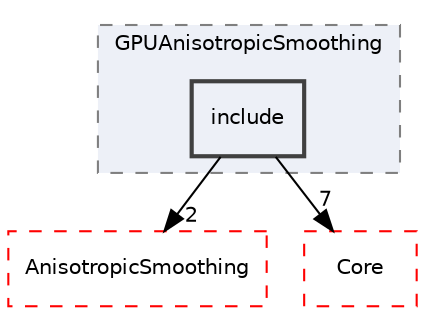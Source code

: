 digraph "include"
{
 // LATEX_PDF_SIZE
  edge [fontname="Helvetica",fontsize="10",labelfontname="Helvetica",labelfontsize="10"];
  node [fontname="Helvetica",fontsize="10",shape=record];
  compound=true
  subgraph clusterdir_c8267ed67f0b5771ad9099e7477e4f96 {
    graph [ bgcolor="#edf0f7", pencolor="grey50", style="filled,dashed,", label="GPUAnisotropicSmoothing", fontname="Helvetica", fontsize="10", URL="dir_c8267ed67f0b5771ad9099e7477e4f96.html"]
  dir_4cea8b6d9ce32c7c1a1d07c46a42d60d [shape=box, label="include", style="filled,bold,", fillcolor="#edf0f7", color="grey25", URL="dir_4cea8b6d9ce32c7c1a1d07c46a42d60d.html"];
  }
  dir_af58e6114253ac7fa21c5f6f4e65af96 [shape=box, label="AnisotropicSmoothing", style="dashed,", fillcolor="#edf0f7", color="red", URL="dir_af58e6114253ac7fa21c5f6f4e65af96.html"];
  dir_cac7f9cecb9aa42a0bd05452dddd8a21 [shape=box, label="Core", style="dashed,", fillcolor="#edf0f7", color="red", URL="dir_cac7f9cecb9aa42a0bd05452dddd8a21.html"];
  dir_4cea8b6d9ce32c7c1a1d07c46a42d60d->dir_af58e6114253ac7fa21c5f6f4e65af96 [headlabel="2", labeldistance=1.5 headhref="dir_000087_000000.html"];
  dir_4cea8b6d9ce32c7c1a1d07c46a42d60d->dir_cac7f9cecb9aa42a0bd05452dddd8a21 [headlabel="7", labeldistance=1.5 headhref="dir_000087_000014.html"];
}
